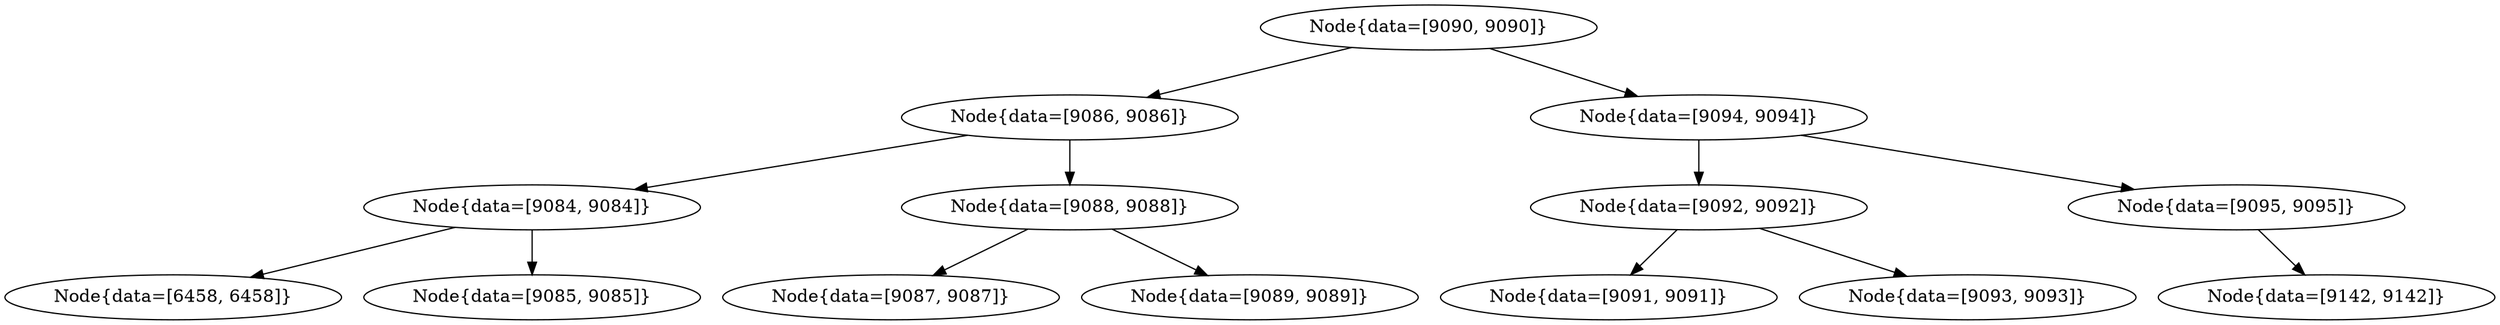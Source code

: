digraph G{
416078784 [label="Node{data=[9090, 9090]}"]
416078784 -> 307444381
307444381 [label="Node{data=[9086, 9086]}"]
307444381 -> 1385121960
1385121960 [label="Node{data=[9084, 9084]}"]
1385121960 -> 1486703201
1486703201 [label="Node{data=[6458, 6458]}"]
1385121960 -> 644974697
644974697 [label="Node{data=[9085, 9085]}"]
307444381 -> 763218408
763218408 [label="Node{data=[9088, 9088]}"]
763218408 -> 94310119
94310119 [label="Node{data=[9087, 9087]}"]
763218408 -> 937656951
937656951 [label="Node{data=[9089, 9089]}"]
416078784 -> 503014946
503014946 [label="Node{data=[9094, 9094]}"]
503014946 -> 1577766652
1577766652 [label="Node{data=[9092, 9092]}"]
1577766652 -> 589241324
589241324 [label="Node{data=[9091, 9091]}"]
1577766652 -> 138724802
138724802 [label="Node{data=[9093, 9093]}"]
503014946 -> 1321760926
1321760926 [label="Node{data=[9095, 9095]}"]
1321760926 -> 1186800277
1186800277 [label="Node{data=[9142, 9142]}"]
}